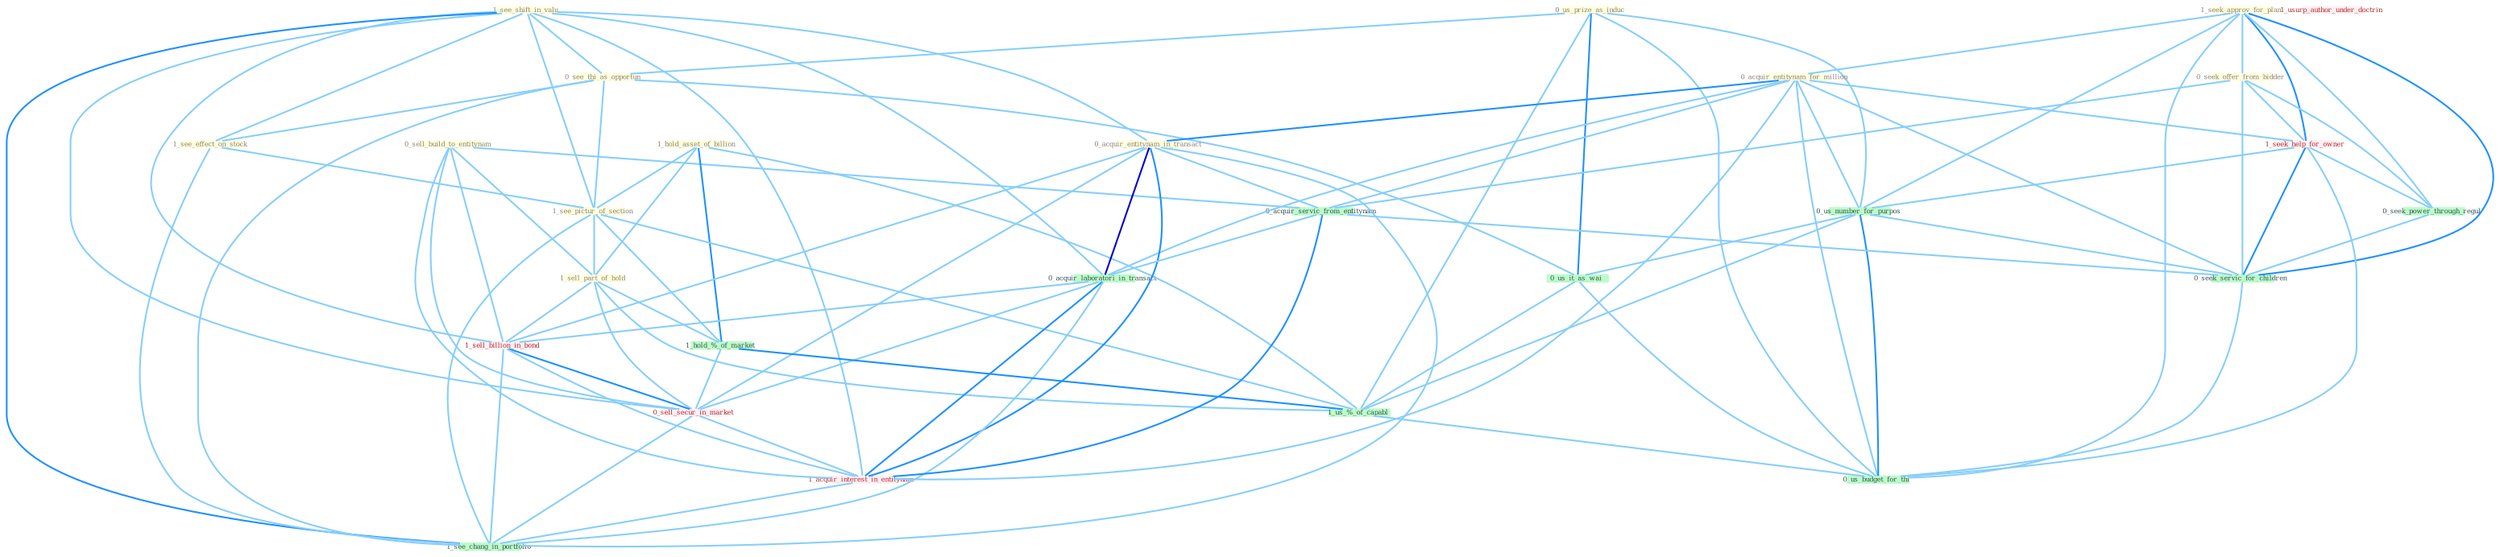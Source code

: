 Graph G{ 
    node
    [shape=polygon,style=filled,width=.5,height=.06,color="#BDFCC9",fixedsize=true,fontsize=4,
    fontcolor="#2f4f4f"];
    {node
    [color="#ffffe0", fontcolor="#8b7d6b"] "1_see_shift_in_valu " "0_us_prize_as_induc " "1_seek_approv_for_plan " "0_sell_build_to_entitynam " "1_hold_asset_of_billion " "0_seek_offer_from_bidder " "0_see_thi_as_opportun " "1_see_effect_on_stock " "1_see_pictur_of_section " "0_acquir_entitynam_for_million " "0_acquir_entitynam_in_transact " "1_sell_part_of_hold "}
{node [color="#fff0f5", fontcolor="#b22222"] "1_seek_help_for_owner " "1_sell_billion_in_bond " "1_usurp_author_under_doctrin " "0_sell_secur_in_market " "1_acquir_interest_in_entitynam "}
edge [color="#B0E2FF"];

	"1_see_shift_in_valu " -- "0_see_thi_as_opportun " [w="1", color="#87cefa" ];
	"1_see_shift_in_valu " -- "1_see_effect_on_stock " [w="1", color="#87cefa" ];
	"1_see_shift_in_valu " -- "1_see_pictur_of_section " [w="1", color="#87cefa" ];
	"1_see_shift_in_valu " -- "0_acquir_entitynam_in_transact " [w="1", color="#87cefa" ];
	"1_see_shift_in_valu " -- "0_acquir_laboratori_in_transact " [w="1", color="#87cefa" ];
	"1_see_shift_in_valu " -- "1_sell_billion_in_bond " [w="1", color="#87cefa" ];
	"1_see_shift_in_valu " -- "0_sell_secur_in_market " [w="1", color="#87cefa" ];
	"1_see_shift_in_valu " -- "1_acquir_interest_in_entitynam " [w="1", color="#87cefa" ];
	"1_see_shift_in_valu " -- "1_see_chang_in_portfolio " [w="2", color="#1e90ff" , len=0.8];
	"0_us_prize_as_induc " -- "0_see_thi_as_opportun " [w="1", color="#87cefa" ];
	"0_us_prize_as_induc " -- "0_us_number_for_purpos " [w="1", color="#87cefa" ];
	"0_us_prize_as_induc " -- "0_us_it_as_wai " [w="2", color="#1e90ff" , len=0.8];
	"0_us_prize_as_induc " -- "1_us_%_of_capabl " [w="1", color="#87cefa" ];
	"0_us_prize_as_induc " -- "0_us_budget_for_thi " [w="1", color="#87cefa" ];
	"1_seek_approv_for_plan " -- "0_seek_offer_from_bidder " [w="1", color="#87cefa" ];
	"1_seek_approv_for_plan " -- "0_acquir_entitynam_for_million " [w="1", color="#87cefa" ];
	"1_seek_approv_for_plan " -- "1_seek_help_for_owner " [w="2", color="#1e90ff" , len=0.8];
	"1_seek_approv_for_plan " -- "0_seek_power_through_regul " [w="1", color="#87cefa" ];
	"1_seek_approv_for_plan " -- "0_us_number_for_purpos " [w="1", color="#87cefa" ];
	"1_seek_approv_for_plan " -- "0_seek_servic_for_children " [w="2", color="#1e90ff" , len=0.8];
	"1_seek_approv_for_plan " -- "0_us_budget_for_thi " [w="1", color="#87cefa" ];
	"0_sell_build_to_entitynam " -- "1_sell_part_of_hold " [w="1", color="#87cefa" ];
	"0_sell_build_to_entitynam " -- "0_acquir_servic_from_entitynam " [w="1", color="#87cefa" ];
	"0_sell_build_to_entitynam " -- "1_sell_billion_in_bond " [w="1", color="#87cefa" ];
	"0_sell_build_to_entitynam " -- "0_sell_secur_in_market " [w="1", color="#87cefa" ];
	"0_sell_build_to_entitynam " -- "1_acquir_interest_in_entitynam " [w="1", color="#87cefa" ];
	"1_hold_asset_of_billion " -- "1_see_pictur_of_section " [w="1", color="#87cefa" ];
	"1_hold_asset_of_billion " -- "1_sell_part_of_hold " [w="1", color="#87cefa" ];
	"1_hold_asset_of_billion " -- "1_hold_%_of_market " [w="2", color="#1e90ff" , len=0.8];
	"1_hold_asset_of_billion " -- "1_us_%_of_capabl " [w="1", color="#87cefa" ];
	"0_seek_offer_from_bidder " -- "1_seek_help_for_owner " [w="1", color="#87cefa" ];
	"0_seek_offer_from_bidder " -- "0_acquir_servic_from_entitynam " [w="1", color="#87cefa" ];
	"0_seek_offer_from_bidder " -- "0_seek_power_through_regul " [w="1", color="#87cefa" ];
	"0_seek_offer_from_bidder " -- "0_seek_servic_for_children " [w="1", color="#87cefa" ];
	"0_see_thi_as_opportun " -- "1_see_effect_on_stock " [w="1", color="#87cefa" ];
	"0_see_thi_as_opportun " -- "1_see_pictur_of_section " [w="1", color="#87cefa" ];
	"0_see_thi_as_opportun " -- "0_us_it_as_wai " [w="1", color="#87cefa" ];
	"0_see_thi_as_opportun " -- "1_see_chang_in_portfolio " [w="1", color="#87cefa" ];
	"1_see_effect_on_stock " -- "1_see_pictur_of_section " [w="1", color="#87cefa" ];
	"1_see_effect_on_stock " -- "1_see_chang_in_portfolio " [w="1", color="#87cefa" ];
	"1_see_pictur_of_section " -- "1_sell_part_of_hold " [w="1", color="#87cefa" ];
	"1_see_pictur_of_section " -- "1_hold_%_of_market " [w="1", color="#87cefa" ];
	"1_see_pictur_of_section " -- "1_us_%_of_capabl " [w="1", color="#87cefa" ];
	"1_see_pictur_of_section " -- "1_see_chang_in_portfolio " [w="1", color="#87cefa" ];
	"0_acquir_entitynam_for_million " -- "0_acquir_entitynam_in_transact " [w="2", color="#1e90ff" , len=0.8];
	"0_acquir_entitynam_for_million " -- "1_seek_help_for_owner " [w="1", color="#87cefa" ];
	"0_acquir_entitynam_for_million " -- "0_acquir_servic_from_entitynam " [w="1", color="#87cefa" ];
	"0_acquir_entitynam_for_million " -- "0_us_number_for_purpos " [w="1", color="#87cefa" ];
	"0_acquir_entitynam_for_million " -- "0_acquir_laboratori_in_transact " [w="1", color="#87cefa" ];
	"0_acquir_entitynam_for_million " -- "1_acquir_interest_in_entitynam " [w="1", color="#87cefa" ];
	"0_acquir_entitynam_for_million " -- "0_seek_servic_for_children " [w="1", color="#87cefa" ];
	"0_acquir_entitynam_for_million " -- "0_us_budget_for_thi " [w="1", color="#87cefa" ];
	"0_acquir_entitynam_in_transact " -- "0_acquir_servic_from_entitynam " [w="1", color="#87cefa" ];
	"0_acquir_entitynam_in_transact " -- "0_acquir_laboratori_in_transact " [w="3", color="#0000cd" , len=0.6];
	"0_acquir_entitynam_in_transact " -- "1_sell_billion_in_bond " [w="1", color="#87cefa" ];
	"0_acquir_entitynam_in_transact " -- "0_sell_secur_in_market " [w="1", color="#87cefa" ];
	"0_acquir_entitynam_in_transact " -- "1_acquir_interest_in_entitynam " [w="2", color="#1e90ff" , len=0.8];
	"0_acquir_entitynam_in_transact " -- "1_see_chang_in_portfolio " [w="1", color="#87cefa" ];
	"1_sell_part_of_hold " -- "1_hold_%_of_market " [w="1", color="#87cefa" ];
	"1_sell_part_of_hold " -- "1_sell_billion_in_bond " [w="1", color="#87cefa" ];
	"1_sell_part_of_hold " -- "1_us_%_of_capabl " [w="1", color="#87cefa" ];
	"1_sell_part_of_hold " -- "0_sell_secur_in_market " [w="1", color="#87cefa" ];
	"1_seek_help_for_owner " -- "0_seek_power_through_regul " [w="1", color="#87cefa" ];
	"1_seek_help_for_owner " -- "0_us_number_for_purpos " [w="1", color="#87cefa" ];
	"1_seek_help_for_owner " -- "0_seek_servic_for_children " [w="2", color="#1e90ff" , len=0.8];
	"1_seek_help_for_owner " -- "0_us_budget_for_thi " [w="1", color="#87cefa" ];
	"0_acquir_servic_from_entitynam " -- "0_acquir_laboratori_in_transact " [w="1", color="#87cefa" ];
	"0_acquir_servic_from_entitynam " -- "1_acquir_interest_in_entitynam " [w="2", color="#1e90ff" , len=0.8];
	"0_acquir_servic_from_entitynam " -- "0_seek_servic_for_children " [w="1", color="#87cefa" ];
	"1_hold_%_of_market " -- "1_us_%_of_capabl " [w="2", color="#1e90ff" , len=0.8];
	"1_hold_%_of_market " -- "0_sell_secur_in_market " [w="1", color="#87cefa" ];
	"0_seek_power_through_regul " -- "0_seek_servic_for_children " [w="1", color="#87cefa" ];
	"0_us_number_for_purpos " -- "0_us_it_as_wai " [w="1", color="#87cefa" ];
	"0_us_number_for_purpos " -- "1_us_%_of_capabl " [w="1", color="#87cefa" ];
	"0_us_number_for_purpos " -- "0_seek_servic_for_children " [w="1", color="#87cefa" ];
	"0_us_number_for_purpos " -- "0_us_budget_for_thi " [w="2", color="#1e90ff" , len=0.8];
	"0_acquir_laboratori_in_transact " -- "1_sell_billion_in_bond " [w="1", color="#87cefa" ];
	"0_acquir_laboratori_in_transact " -- "0_sell_secur_in_market " [w="1", color="#87cefa" ];
	"0_acquir_laboratori_in_transact " -- "1_acquir_interest_in_entitynam " [w="2", color="#1e90ff" , len=0.8];
	"0_acquir_laboratori_in_transact " -- "1_see_chang_in_portfolio " [w="1", color="#87cefa" ];
	"1_sell_billion_in_bond " -- "0_sell_secur_in_market " [w="2", color="#1e90ff" , len=0.8];
	"1_sell_billion_in_bond " -- "1_acquir_interest_in_entitynam " [w="1", color="#87cefa" ];
	"1_sell_billion_in_bond " -- "1_see_chang_in_portfolio " [w="1", color="#87cefa" ];
	"0_us_it_as_wai " -- "1_us_%_of_capabl " [w="1", color="#87cefa" ];
	"0_us_it_as_wai " -- "0_us_budget_for_thi " [w="1", color="#87cefa" ];
	"1_us_%_of_capabl " -- "0_us_budget_for_thi " [w="1", color="#87cefa" ];
	"0_sell_secur_in_market " -- "1_acquir_interest_in_entitynam " [w="1", color="#87cefa" ];
	"0_sell_secur_in_market " -- "1_see_chang_in_portfolio " [w="1", color="#87cefa" ];
	"1_acquir_interest_in_entitynam " -- "1_see_chang_in_portfolio " [w="1", color="#87cefa" ];
	"0_seek_servic_for_children " -- "0_us_budget_for_thi " [w="1", color="#87cefa" ];
}